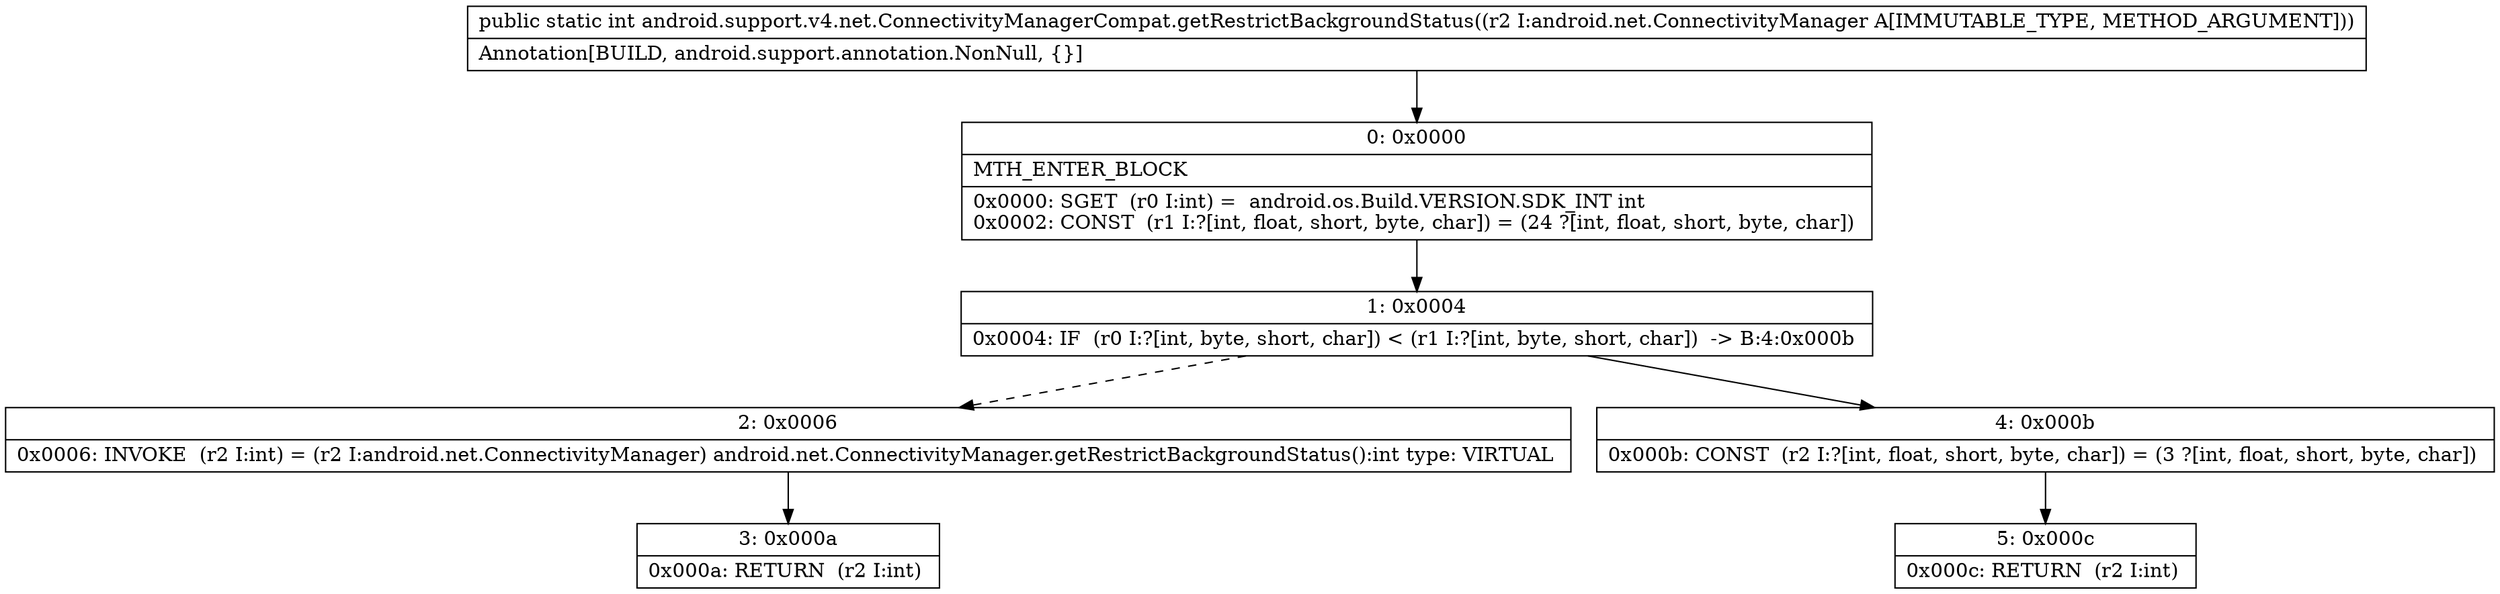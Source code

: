 digraph "CFG forandroid.support.v4.net.ConnectivityManagerCompat.getRestrictBackgroundStatus(Landroid\/net\/ConnectivityManager;)I" {
Node_0 [shape=record,label="{0\:\ 0x0000|MTH_ENTER_BLOCK\l|0x0000: SGET  (r0 I:int) =  android.os.Build.VERSION.SDK_INT int \l0x0002: CONST  (r1 I:?[int, float, short, byte, char]) = (24 ?[int, float, short, byte, char]) \l}"];
Node_1 [shape=record,label="{1\:\ 0x0004|0x0004: IF  (r0 I:?[int, byte, short, char]) \< (r1 I:?[int, byte, short, char])  \-\> B:4:0x000b \l}"];
Node_2 [shape=record,label="{2\:\ 0x0006|0x0006: INVOKE  (r2 I:int) = (r2 I:android.net.ConnectivityManager) android.net.ConnectivityManager.getRestrictBackgroundStatus():int type: VIRTUAL \l}"];
Node_3 [shape=record,label="{3\:\ 0x000a|0x000a: RETURN  (r2 I:int) \l}"];
Node_4 [shape=record,label="{4\:\ 0x000b|0x000b: CONST  (r2 I:?[int, float, short, byte, char]) = (3 ?[int, float, short, byte, char]) \l}"];
Node_5 [shape=record,label="{5\:\ 0x000c|0x000c: RETURN  (r2 I:int) \l}"];
MethodNode[shape=record,label="{public static int android.support.v4.net.ConnectivityManagerCompat.getRestrictBackgroundStatus((r2 I:android.net.ConnectivityManager A[IMMUTABLE_TYPE, METHOD_ARGUMENT]))  | Annotation[BUILD, android.support.annotation.NonNull, \{\}]\l}"];
MethodNode -> Node_0;
Node_0 -> Node_1;
Node_1 -> Node_2[style=dashed];
Node_1 -> Node_4;
Node_2 -> Node_3;
Node_4 -> Node_5;
}

